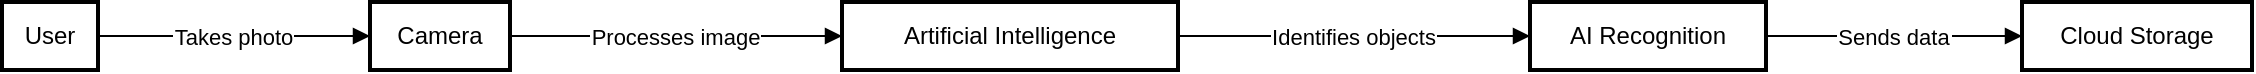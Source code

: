 <mxfile version="24.7.10">
  <diagram name="第 1 页" id="eDFkMmNpbtsgCCKsNoR5">
    <mxGraphModel>
      <root>
        <mxCell id="0" />
        <mxCell id="1" parent="0" />
        <mxCell id="2" value="User" style="whiteSpace=wrap;strokeWidth=2;" vertex="1" parent="1">
          <mxGeometry width="48" height="34" as="geometry" />
        </mxCell>
        <mxCell id="3" value="Camera" style="whiteSpace=wrap;strokeWidth=2;" vertex="1" parent="1">
          <mxGeometry x="184" width="70" height="34" as="geometry" />
        </mxCell>
        <mxCell id="4" value="Artificial Intelligence" style="whiteSpace=wrap;strokeWidth=2;" vertex="1" parent="1">
          <mxGeometry x="420" width="168" height="34" as="geometry" />
        </mxCell>
        <mxCell id="5" value="AI Recognition" style="whiteSpace=wrap;strokeWidth=2;" vertex="1" parent="1">
          <mxGeometry x="764" width="118" height="34" as="geometry" />
        </mxCell>
        <mxCell id="6" value="Cloud Storage" style="whiteSpace=wrap;strokeWidth=2;" vertex="1" parent="1">
          <mxGeometry x="1010" width="115" height="34" as="geometry" />
        </mxCell>
        <mxCell id="7" value="Takes photo" style="curved=1;startArrow=none;endArrow=block;exitX=0.99;exitY=0.5;entryX=0;entryY=0.5;" edge="1" parent="1" source="2" target="3">
          <mxGeometry relative="1" as="geometry">
            <Array as="points" />
          </mxGeometry>
        </mxCell>
        <mxCell id="8" value="Processes image" style="curved=1;startArrow=none;endArrow=block;exitX=1;exitY=0.5;entryX=0;entryY=0.5;" edge="1" parent="1" source="3" target="4">
          <mxGeometry relative="1" as="geometry">
            <Array as="points" />
          </mxGeometry>
        </mxCell>
        <mxCell id="9" value="Identifies objects" style="curved=1;startArrow=none;endArrow=block;exitX=1;exitY=0.5;entryX=0;entryY=0.5;" edge="1" parent="1" source="4" target="5">
          <mxGeometry relative="1" as="geometry">
            <Array as="points" />
          </mxGeometry>
        </mxCell>
        <mxCell id="10" value="Sends data" style="curved=1;startArrow=none;endArrow=block;exitX=1;exitY=0.5;entryX=0;entryY=0.5;" edge="1" parent="1" source="5" target="6">
          <mxGeometry relative="1" as="geometry">
            <Array as="points" />
          </mxGeometry>
        </mxCell>
      </root>
    </mxGraphModel>
  </diagram>
</mxfile>
